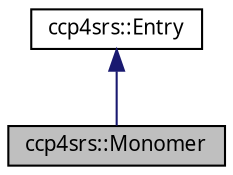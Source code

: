 digraph "ccp4srs::Monomer"
{
  edge [fontname="FreeSans.ttf",fontsize="10",labelfontname="FreeSans.ttf",labelfontsize="10"];
  node [fontname="FreeSans.ttf",fontsize="10",shape=record];
  Node1 [label="ccp4srs::Monomer",height=0.2,width=0.4,color="black", fillcolor="grey75", style="filled", fontcolor="black"];
  Node2 -> Node1 [dir="back",color="midnightblue",fontsize="10",style="solid",fontname="FreeSans.ttf"];
  Node2 [label="ccp4srs::Entry",height=0.2,width=0.4,color="black", fillcolor="white", style="filled",URL="$classccp4srs_1_1_entry.html"];
}
